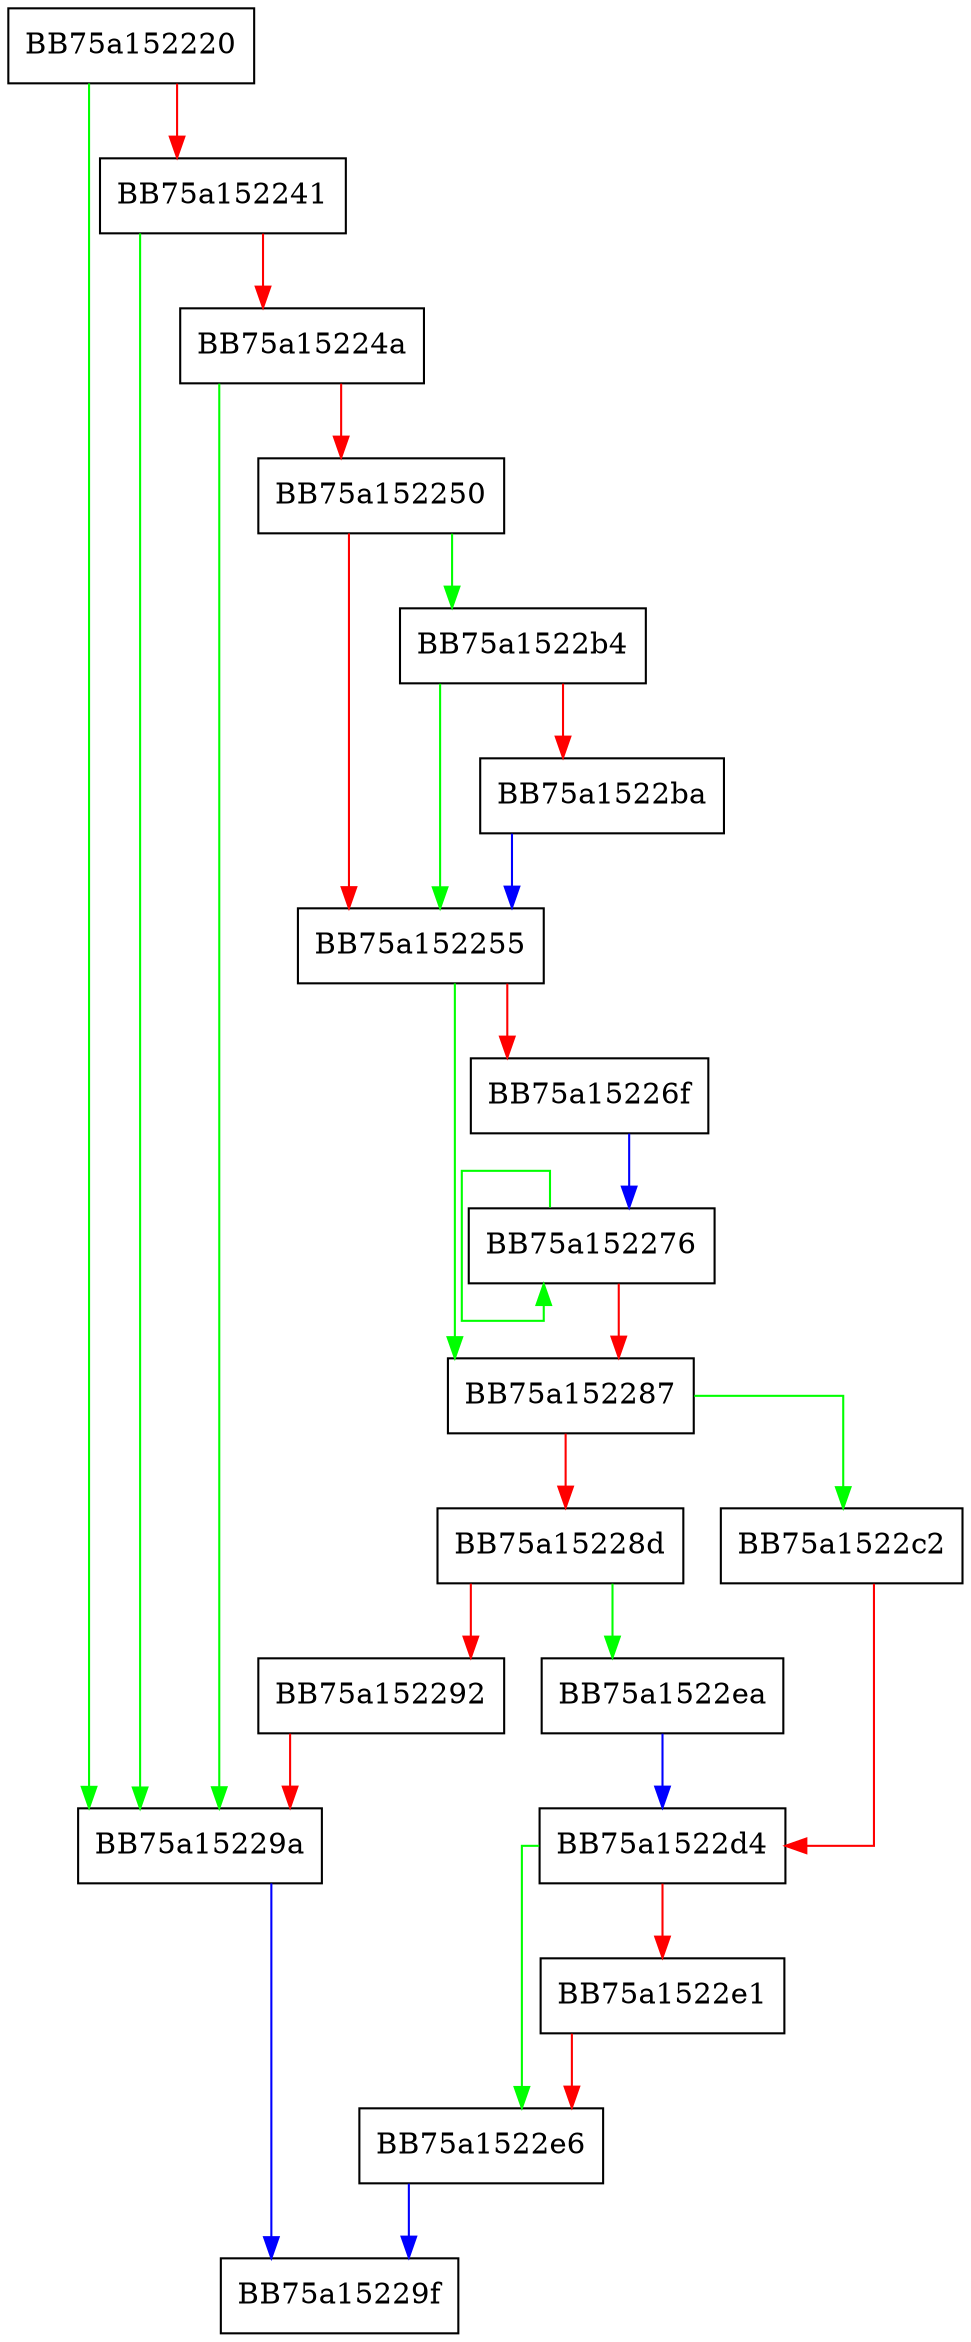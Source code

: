 digraph BinaryElement {
  node [shape="box"];
  graph [splines=ortho];
  BB75a152220 -> BB75a15229a [color="green"];
  BB75a152220 -> BB75a152241 [color="red"];
  BB75a152241 -> BB75a15229a [color="green"];
  BB75a152241 -> BB75a15224a [color="red"];
  BB75a15224a -> BB75a15229a [color="green"];
  BB75a15224a -> BB75a152250 [color="red"];
  BB75a152250 -> BB75a1522b4 [color="green"];
  BB75a152250 -> BB75a152255 [color="red"];
  BB75a152255 -> BB75a152287 [color="green"];
  BB75a152255 -> BB75a15226f [color="red"];
  BB75a15226f -> BB75a152276 [color="blue"];
  BB75a152276 -> BB75a152276 [color="green"];
  BB75a152276 -> BB75a152287 [color="red"];
  BB75a152287 -> BB75a1522c2 [color="green"];
  BB75a152287 -> BB75a15228d [color="red"];
  BB75a15228d -> BB75a1522ea [color="green"];
  BB75a15228d -> BB75a152292 [color="red"];
  BB75a152292 -> BB75a15229a [color="red"];
  BB75a15229a -> BB75a15229f [color="blue"];
  BB75a1522b4 -> BB75a152255 [color="green"];
  BB75a1522b4 -> BB75a1522ba [color="red"];
  BB75a1522ba -> BB75a152255 [color="blue"];
  BB75a1522c2 -> BB75a1522d4 [color="red"];
  BB75a1522d4 -> BB75a1522e6 [color="green"];
  BB75a1522d4 -> BB75a1522e1 [color="red"];
  BB75a1522e1 -> BB75a1522e6 [color="red"];
  BB75a1522e6 -> BB75a15229f [color="blue"];
  BB75a1522ea -> BB75a1522d4 [color="blue"];
}